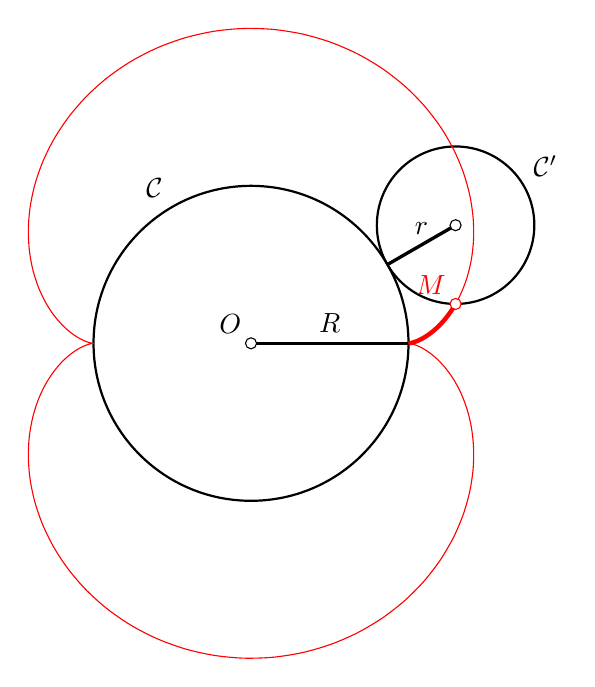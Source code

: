 ﻿% https://tex.stackexchange.com/questions/584931/
% Answer by 'gernot'
\begin{tikzpicture}[scale=1.0]

\newcommand*{\angA}{30}
\newcommand*{\rA}{2.0}
\newcommand*{\rB}{1.0}

% define the equations for P(x,y)
\pgfmathsetmacro{\epicycloidX}%
{((\rA+\rB)*cos(\angA))-(\rB*cos((\rA+\rB)/(\rB)*\angA))}
\pgfmathsetmacro{\epicycloidY}%
{((\rA+\rB)*sin(\angA))-(\rB*sin((\rA+\rB)/(\rB)*\angA))}

\coordinate (O) at (0,0);
\coordinate (P) at (\epicycloidX,\epicycloidY);
\coordinate (F) at ({(\rA+\rB)*cos(\angA)},{(\rA+\rB)*sin(\angA)});

%\draw[gray,->,>=latex] (-4, 0) -- (5,0);           % x-axis
%\draw[gray,->,>=latex] ( 0,-4.5) -- (0,5);           % y-axis

\draw[thick] (0, 0) circle (\rA);       % circle A at origin
\draw[thick] (F) circle (\rB);           % circle B
%\draw (O) -- (F);                 % show the angle phi

% code that does not do as expected. it compiles fine.
\draw[red,ultra thick,domain=0*pi:0.17*pi,smooth]
plot[smooth]
(
{((\rA+\rB)*cos(\x r))-(\rB*cos(\x*((\rA+\rB)/\rB) r))},
{((\rA+\rB)*sin(\x r))-(\rB*sin(\x*((\rA+\rB)/\rB) r))}
);

% code that does not do as expected. it compiles fine.
\draw[red,thin,domain=0*pi:2*pi,smooth, samples=100]
plot[smooth]
(
{((\rA+\rB)*cos(\x r))-(\rB*cos(\x*((\rA+\rB)/\rB) r))},
{((\rA+\rB)*sin(\x r))-(\rB*sin(\x*((\rA+\rB)/\rB) r))}
);


% draw the point P and label the node. this plots correctly.
\draw[very thick] (O) -- (0:\rA) node[midway, above] {$R$};
\draw[very thick] (F) -- ++(180+\angA:\rB) node[midway, above] {$r$};

\draw[red,fill=white,] (P)  circle (2pt) node[above left]{$M$};
\draw[black,fill=white,] (O)  circle (2pt) node[above left]{$O$};
\draw[black,fill=white,] (F)  circle (2pt); % node[above left]{$P$};
\node[above left] at (120:\rA) {$\mathcal{C}$};
\node[above right] at (\angA:\rA+2*\rB) {$\mathcal{C}'$};

\end{tikzpicture}